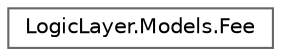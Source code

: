 digraph "Graphical Class Hierarchy"
{
 // LATEX_PDF_SIZE
  bgcolor="transparent";
  edge [fontname=Helvetica,fontsize=10,labelfontname=Helvetica,labelfontsize=10];
  node [fontname=Helvetica,fontsize=10,shape=box,height=0.2,width=0.4];
  rankdir="LR";
  Node0 [id="Node000000",label="LogicLayer.Models.Fee",height=0.2,width=0.4,color="grey40", fillcolor="white", style="filled",URL="$struct_logic_layer_1_1_models_1_1_fee.html",tooltip=" "];
}
